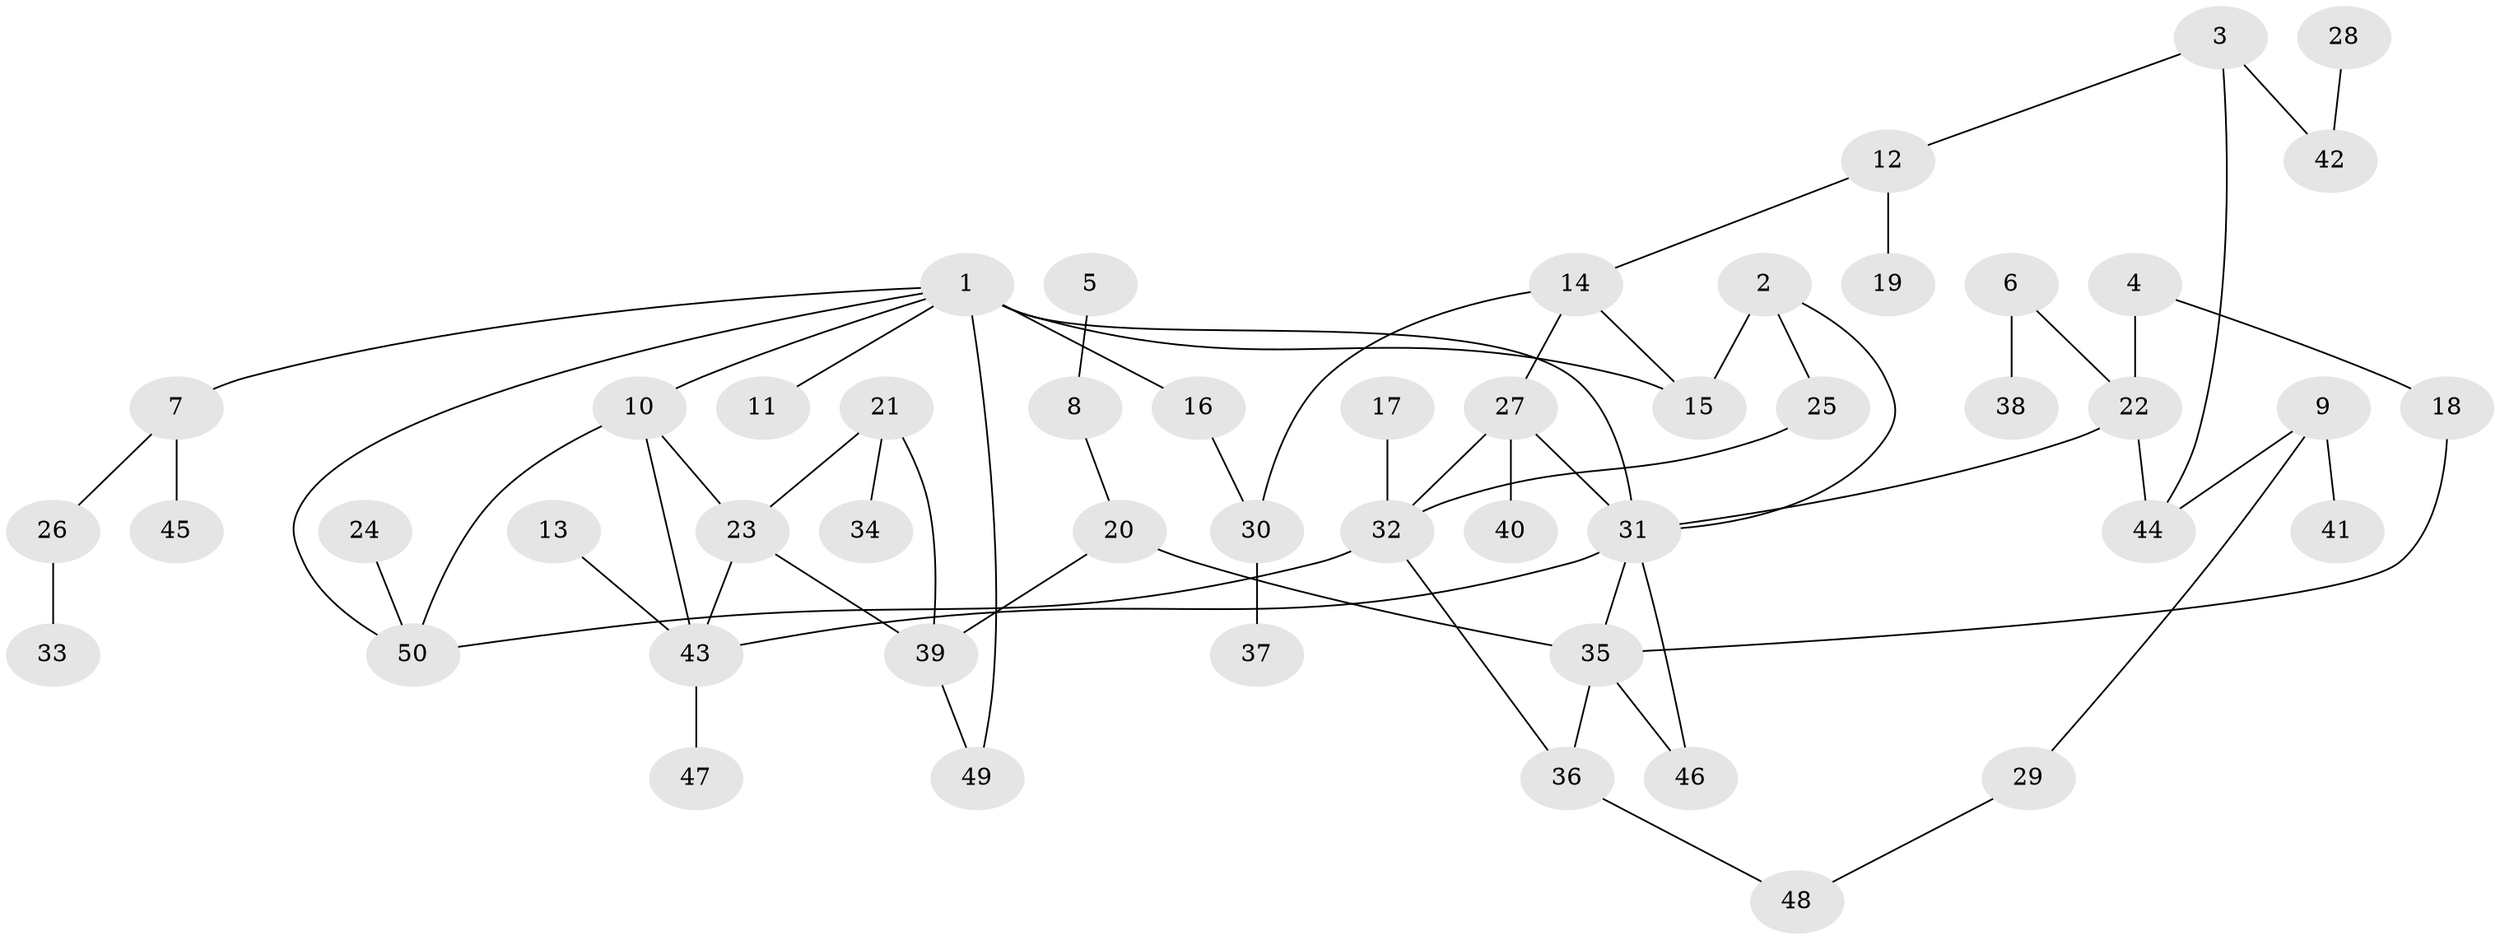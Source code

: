 // original degree distribution, {6: 0.04040404040404041, 8: 0.010101010101010102, 2: 0.2727272727272727, 5: 0.04040404040404041, 4: 0.0707070707070707, 3: 0.20202020202020202, 1: 0.36363636363636365}
// Generated by graph-tools (version 1.1) at 2025/01/03/09/25 03:01:05]
// undirected, 50 vertices, 65 edges
graph export_dot {
graph [start="1"]
  node [color=gray90,style=filled];
  1;
  2;
  3;
  4;
  5;
  6;
  7;
  8;
  9;
  10;
  11;
  12;
  13;
  14;
  15;
  16;
  17;
  18;
  19;
  20;
  21;
  22;
  23;
  24;
  25;
  26;
  27;
  28;
  29;
  30;
  31;
  32;
  33;
  34;
  35;
  36;
  37;
  38;
  39;
  40;
  41;
  42;
  43;
  44;
  45;
  46;
  47;
  48;
  49;
  50;
  1 -- 7 [weight=1.0];
  1 -- 10 [weight=1.0];
  1 -- 11 [weight=1.0];
  1 -- 15 [weight=1.0];
  1 -- 16 [weight=2.0];
  1 -- 31 [weight=1.0];
  1 -- 49 [weight=1.0];
  1 -- 50 [weight=1.0];
  2 -- 15 [weight=1.0];
  2 -- 25 [weight=1.0];
  2 -- 31 [weight=1.0];
  3 -- 12 [weight=1.0];
  3 -- 42 [weight=1.0];
  3 -- 44 [weight=1.0];
  4 -- 18 [weight=1.0];
  4 -- 22 [weight=1.0];
  5 -- 8 [weight=1.0];
  6 -- 22 [weight=1.0];
  6 -- 38 [weight=1.0];
  7 -- 26 [weight=1.0];
  7 -- 45 [weight=1.0];
  8 -- 20 [weight=1.0];
  9 -- 29 [weight=1.0];
  9 -- 41 [weight=1.0];
  9 -- 44 [weight=1.0];
  10 -- 23 [weight=1.0];
  10 -- 43 [weight=1.0];
  10 -- 50 [weight=1.0];
  12 -- 14 [weight=1.0];
  12 -- 19 [weight=1.0];
  13 -- 43 [weight=1.0];
  14 -- 15 [weight=1.0];
  14 -- 27 [weight=1.0];
  14 -- 30 [weight=1.0];
  16 -- 30 [weight=1.0];
  17 -- 32 [weight=1.0];
  18 -- 35 [weight=1.0];
  20 -- 35 [weight=1.0];
  20 -- 39 [weight=1.0];
  21 -- 23 [weight=1.0];
  21 -- 34 [weight=1.0];
  21 -- 39 [weight=1.0];
  22 -- 31 [weight=1.0];
  22 -- 44 [weight=1.0];
  23 -- 39 [weight=1.0];
  23 -- 43 [weight=1.0];
  24 -- 50 [weight=1.0];
  25 -- 32 [weight=1.0];
  26 -- 33 [weight=1.0];
  27 -- 31 [weight=1.0];
  27 -- 32 [weight=1.0];
  27 -- 40 [weight=1.0];
  28 -- 42 [weight=1.0];
  29 -- 48 [weight=1.0];
  30 -- 37 [weight=1.0];
  31 -- 35 [weight=1.0];
  31 -- 43 [weight=1.0];
  31 -- 46 [weight=1.0];
  32 -- 36 [weight=1.0];
  32 -- 50 [weight=1.0];
  35 -- 36 [weight=1.0];
  35 -- 46 [weight=1.0];
  36 -- 48 [weight=1.0];
  39 -- 49 [weight=1.0];
  43 -- 47 [weight=1.0];
}
